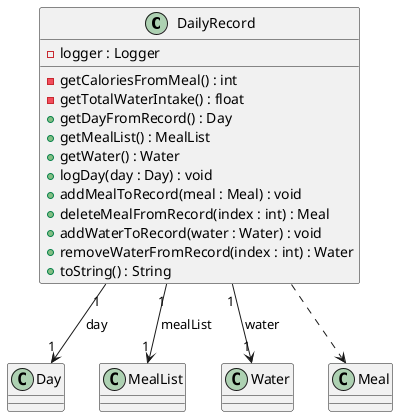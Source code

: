 @startuml

class DailyRecord {
    - logger : Logger
    - getCaloriesFromMeal() : int
    - getTotalWaterIntake() : float
    + getDayFromRecord() : Day
    + getMealList() : MealList
    + getWater() : Water
    + logDay(day : Day) : void
    + addMealToRecord(meal : Meal) : void
    + deleteMealFromRecord(index : int) : Meal
    + addWaterToRecord(water : Water) : void
    + removeWaterFromRecord(index : int) : Water
    + toString() : String
}

class Day
class MealList
class Water
class Meal

DailyRecord "1" --> "1" Day : day
DailyRecord "1" --> "1" MealList : mealList
DailyRecord "1" --> "1" Water : water

DailyRecord ..> Meal

@enduml
